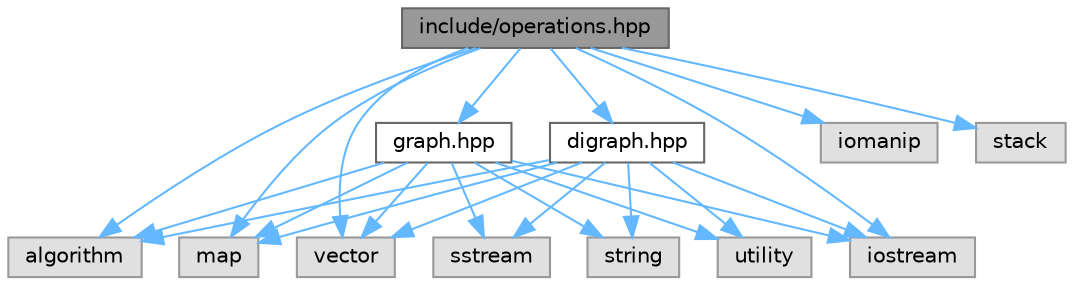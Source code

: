 digraph "include/operations.hpp"
{
 // LATEX_PDF_SIZE
  bgcolor="transparent";
  edge [fontname=Helvetica,fontsize=10,labelfontname=Helvetica,labelfontsize=10];
  node [fontname=Helvetica,fontsize=10,shape=box,height=0.2,width=0.4];
  Node1 [id="Node000001",label="include/operations.hpp",height=0.2,width=0.4,color="gray40", fillcolor="grey60", style="filled", fontcolor="black",tooltip=" "];
  Node1 -> Node2 [id="edge1_Node000001_Node000002",color="steelblue1",style="solid",tooltip=" "];
  Node2 [id="Node000002",label="algorithm",height=0.2,width=0.4,color="grey60", fillcolor="#E0E0E0", style="filled",tooltip=" "];
  Node1 -> Node3 [id="edge2_Node000001_Node000003",color="steelblue1",style="solid",tooltip=" "];
  Node3 [id="Node000003",label="iomanip",height=0.2,width=0.4,color="grey60", fillcolor="#E0E0E0", style="filled",tooltip=" "];
  Node1 -> Node4 [id="edge3_Node000001_Node000004",color="steelblue1",style="solid",tooltip=" "];
  Node4 [id="Node000004",label="map",height=0.2,width=0.4,color="grey60", fillcolor="#E0E0E0", style="filled",tooltip=" "];
  Node1 -> Node5 [id="edge4_Node000001_Node000005",color="steelblue1",style="solid",tooltip=" "];
  Node5 [id="Node000005",label="vector",height=0.2,width=0.4,color="grey60", fillcolor="#E0E0E0", style="filled",tooltip=" "];
  Node1 -> Node6 [id="edge5_Node000001_Node000006",color="steelblue1",style="solid",tooltip=" "];
  Node6 [id="Node000006",label="stack",height=0.2,width=0.4,color="grey60", fillcolor="#E0E0E0", style="filled",tooltip=" "];
  Node1 -> Node7 [id="edge6_Node000001_Node000007",color="steelblue1",style="solid",tooltip=" "];
  Node7 [id="Node000007",label="iostream",height=0.2,width=0.4,color="grey60", fillcolor="#E0E0E0", style="filled",tooltip=" "];
  Node1 -> Node8 [id="edge7_Node000001_Node000008",color="steelblue1",style="solid",tooltip=" "];
  Node8 [id="Node000008",label="graph.hpp",height=0.2,width=0.4,color="grey40", fillcolor="white", style="filled",URL="$graph_8hpp.html",tooltip=" "];
  Node8 -> Node4 [id="edge8_Node000008_Node000004",color="steelblue1",style="solid",tooltip=" "];
  Node8 -> Node5 [id="edge9_Node000008_Node000005",color="steelblue1",style="solid",tooltip=" "];
  Node8 -> Node7 [id="edge10_Node000008_Node000007",color="steelblue1",style="solid",tooltip=" "];
  Node8 -> Node9 [id="edge11_Node000008_Node000009",color="steelblue1",style="solid",tooltip=" "];
  Node9 [id="Node000009",label="sstream",height=0.2,width=0.4,color="grey60", fillcolor="#E0E0E0", style="filled",tooltip=" "];
  Node8 -> Node10 [id="edge12_Node000008_Node000010",color="steelblue1",style="solid",tooltip=" "];
  Node10 [id="Node000010",label="string",height=0.2,width=0.4,color="grey60", fillcolor="#E0E0E0", style="filled",tooltip=" "];
  Node8 -> Node11 [id="edge13_Node000008_Node000011",color="steelblue1",style="solid",tooltip=" "];
  Node11 [id="Node000011",label="utility",height=0.2,width=0.4,color="grey60", fillcolor="#E0E0E0", style="filled",tooltip=" "];
  Node8 -> Node2 [id="edge14_Node000008_Node000002",color="steelblue1",style="solid",tooltip=" "];
  Node1 -> Node12 [id="edge15_Node000001_Node000012",color="steelblue1",style="solid",tooltip=" "];
  Node12 [id="Node000012",label="digraph.hpp",height=0.2,width=0.4,color="grey40", fillcolor="white", style="filled",URL="$digraph_8hpp.html",tooltip=" "];
  Node12 -> Node4 [id="edge16_Node000012_Node000004",color="steelblue1",style="solid",tooltip=" "];
  Node12 -> Node5 [id="edge17_Node000012_Node000005",color="steelblue1",style="solid",tooltip=" "];
  Node12 -> Node7 [id="edge18_Node000012_Node000007",color="steelblue1",style="solid",tooltip=" "];
  Node12 -> Node9 [id="edge19_Node000012_Node000009",color="steelblue1",style="solid",tooltip=" "];
  Node12 -> Node10 [id="edge20_Node000012_Node000010",color="steelblue1",style="solid",tooltip=" "];
  Node12 -> Node11 [id="edge21_Node000012_Node000011",color="steelblue1",style="solid",tooltip=" "];
  Node12 -> Node2 [id="edge22_Node000012_Node000002",color="steelblue1",style="solid",tooltip=" "];
}

